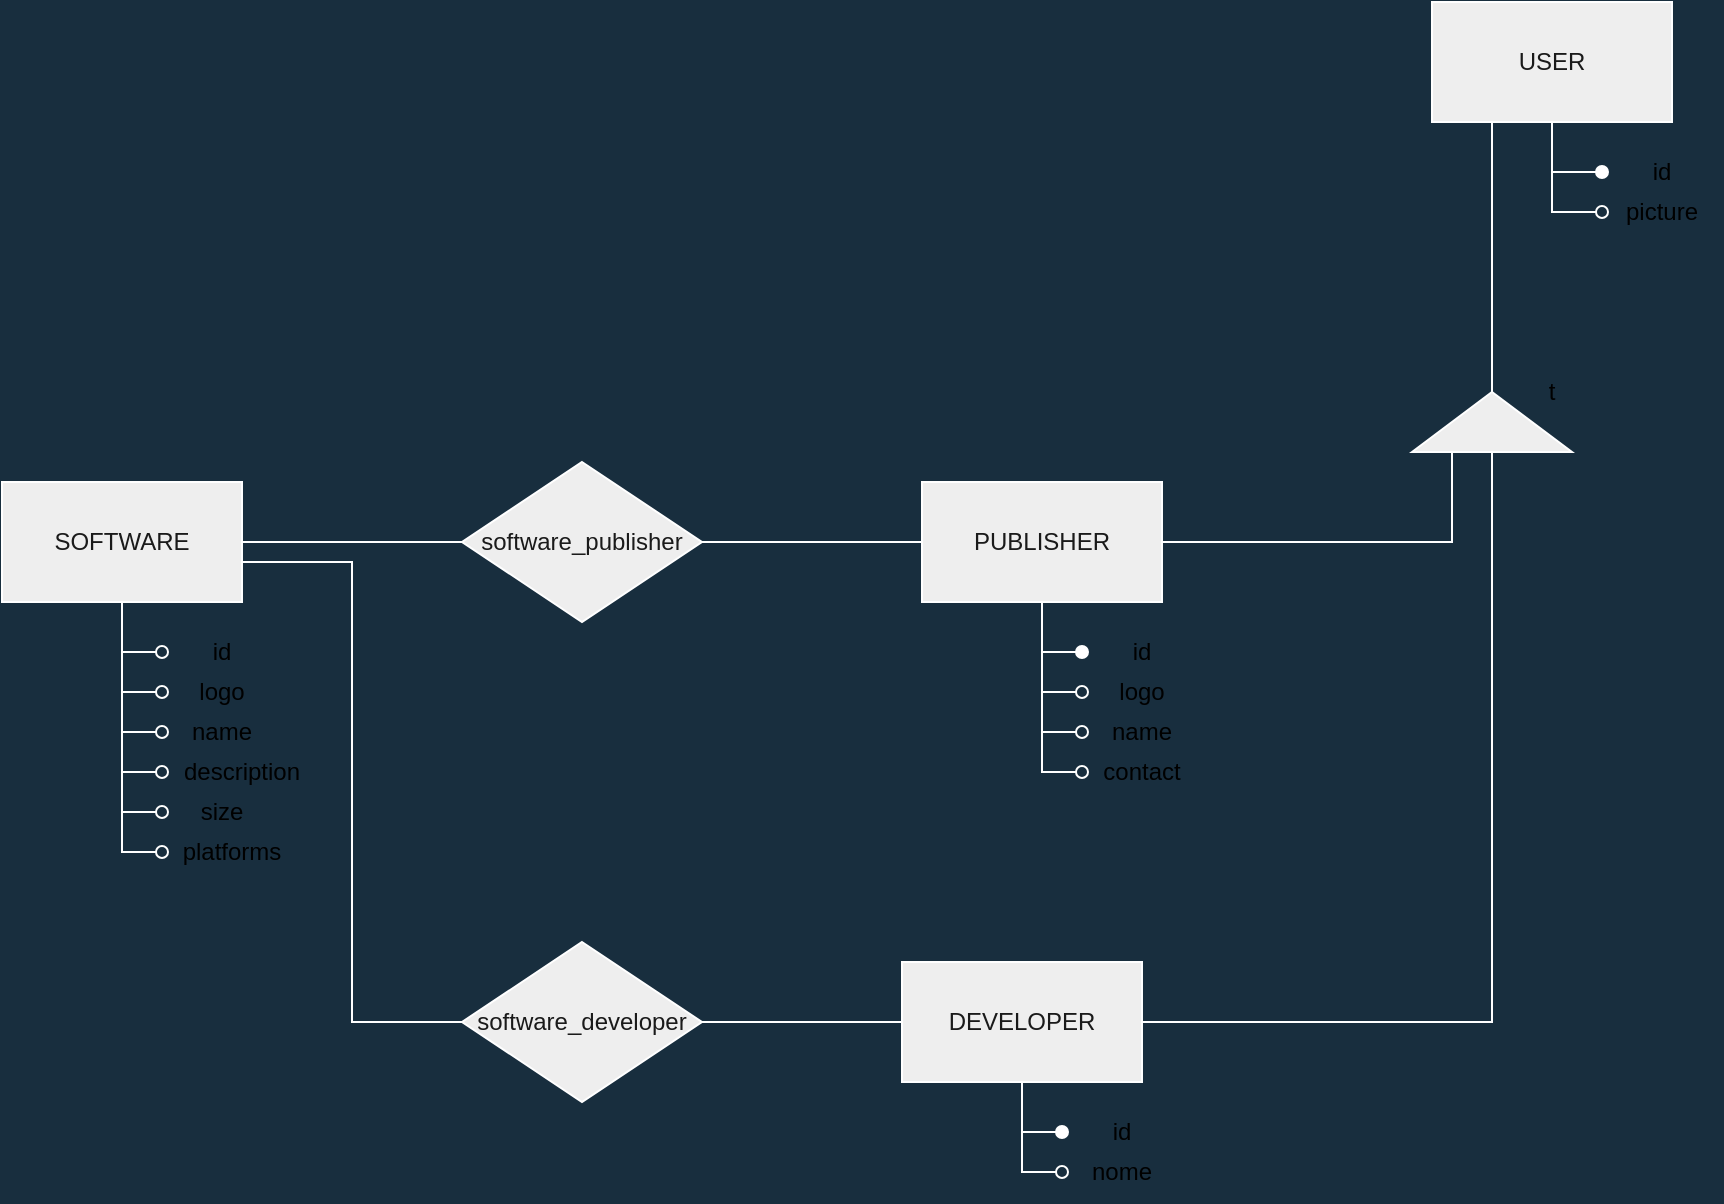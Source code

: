<mxfile version="17.2.4" type="device"><diagram id="SsctZVR5xEuvwzPg--42" name="der"><mxGraphModel dx="1185" dy="754" grid="1" gridSize="10" guides="1" tooltips="1" connect="1" arrows="1" fold="1" page="0" pageScale="1" pageWidth="1100" pageHeight="850" background="#182E3E" math="0" shadow="0"><root><mxCell id="0"/><mxCell id="1" parent="0"/><mxCell id="NpDtV5McUB0VlU34Wl0O-11" style="edgeStyle=orthogonalEdgeStyle;rounded=0;sketch=0;orthogonalLoop=1;jettySize=auto;html=1;entryX=0;entryY=0.5;entryDx=0;entryDy=0;fontColor=#FFFFFF;strokeColor=#FFFFFF;endArrow=oval;endFill=0;" parent="1" source="NpDtV5McUB0VlU34Wl0O-1" target="NpDtV5McUB0VlU34Wl0O-3" edge="1"><mxGeometry relative="1" as="geometry"/></mxCell><mxCell id="NpDtV5McUB0VlU34Wl0O-12" style="edgeStyle=orthogonalEdgeStyle;rounded=0;sketch=0;orthogonalLoop=1;jettySize=auto;html=1;entryX=0;entryY=0.5;entryDx=0;entryDy=0;fontColor=#FFFFFF;endArrow=oval;endFill=0;strokeColor=#FFFFFF;" parent="1" source="NpDtV5McUB0VlU34Wl0O-1" target="NpDtV5McUB0VlU34Wl0O-6" edge="1"><mxGeometry relative="1" as="geometry"/></mxCell><mxCell id="NpDtV5McUB0VlU34Wl0O-14" style="edgeStyle=orthogonalEdgeStyle;rounded=0;sketch=0;orthogonalLoop=1;jettySize=auto;html=1;entryX=0;entryY=0.5;entryDx=0;entryDy=0;fontColor=#FFFFFF;endArrow=oval;endFill=0;strokeColor=#FFFFFF;" parent="1" source="NpDtV5McUB0VlU34Wl0O-1" target="NpDtV5McUB0VlU34Wl0O-8" edge="1"><mxGeometry relative="1" as="geometry"/></mxCell><mxCell id="NpDtV5McUB0VlU34Wl0O-15" style="edgeStyle=orthogonalEdgeStyle;rounded=0;sketch=0;orthogonalLoop=1;jettySize=auto;html=1;entryX=0;entryY=0.5;entryDx=0;entryDy=0;fontColor=#FFFFFF;endArrow=oval;endFill=0;strokeColor=#FFFFFF;" parent="1" source="NpDtV5McUB0VlU34Wl0O-1" target="NpDtV5McUB0VlU34Wl0O-10" edge="1"><mxGeometry relative="1" as="geometry"/></mxCell><mxCell id="NpDtV5McUB0VlU34Wl0O-18" style="edgeStyle=orthogonalEdgeStyle;rounded=0;sketch=0;orthogonalLoop=1;jettySize=auto;html=1;entryX=0;entryY=0.5;entryDx=0;entryDy=0;fontColor=#FFFFFF;endArrow=none;endFill=0;strokeColor=#FFFFFF;" parent="1" source="NpDtV5McUB0VlU34Wl0O-1" target="NpDtV5McUB0VlU34Wl0O-17" edge="1"><mxGeometry relative="1" as="geometry"/></mxCell><mxCell id="NpDtV5McUB0VlU34Wl0O-25" style="edgeStyle=orthogonalEdgeStyle;rounded=0;sketch=0;orthogonalLoop=1;jettySize=auto;html=1;entryX=0;entryY=0.5;entryDx=0;entryDy=0;fontColor=#FFFFFF;endArrow=oval;endFill=0;strokeColor=#FFFFFF;" parent="1" source="NpDtV5McUB0VlU34Wl0O-1" target="NpDtV5McUB0VlU34Wl0O-24" edge="1"><mxGeometry relative="1" as="geometry"/></mxCell><mxCell id="NpDtV5McUB0VlU34Wl0O-33" style="edgeStyle=orthogonalEdgeStyle;rounded=0;sketch=0;orthogonalLoop=1;jettySize=auto;html=1;entryX=0;entryY=0.5;entryDx=0;entryDy=0;fontColor=#FFFFFF;endArrow=oval;endFill=0;strokeColor=#FFFFFF;" parent="1" source="NpDtV5McUB0VlU34Wl0O-1" target="NpDtV5McUB0VlU34Wl0O-32" edge="1"><mxGeometry relative="1" as="geometry"/></mxCell><mxCell id="NpDtV5McUB0VlU34Wl0O-40" style="edgeStyle=orthogonalEdgeStyle;rounded=0;sketch=0;orthogonalLoop=1;jettySize=auto;html=1;entryX=0;entryY=0.5;entryDx=0;entryDy=0;fontColor=#FFFFFF;endArrow=none;endFill=0;strokeColor=#FFFFFF;" parent="1" source="NpDtV5McUB0VlU34Wl0O-1" target="NpDtV5McUB0VlU34Wl0O-39" edge="1"><mxGeometry relative="1" as="geometry"><Array as="points"><mxPoint x="455" y="310"/><mxPoint x="455" y="540"/></Array></mxGeometry></mxCell><mxCell id="NpDtV5McUB0VlU34Wl0O-1" value="SOFTWARE" style="rounded=0;whiteSpace=wrap;html=1;fillColor=#EEEEEE;strokeColor=#FFFFFF;fontColor=#1A1A1A;" parent="1" vertex="1"><mxGeometry x="280" y="270" width="120" height="60" as="geometry"/></mxCell><mxCell id="NpDtV5McUB0VlU34Wl0O-3" value="name" style="text;html=1;align=center;verticalAlign=middle;whiteSpace=wrap;rounded=0;sketch=0;" parent="1" vertex="1"><mxGeometry x="360" y="380" width="60" height="30" as="geometry"/></mxCell><mxCell id="NpDtV5McUB0VlU34Wl0O-23" style="edgeStyle=orthogonalEdgeStyle;rounded=0;sketch=0;orthogonalLoop=1;jettySize=auto;html=1;entryX=0;entryY=0.5;entryDx=0;entryDy=0;fontColor=#FFFFFF;endArrow=oval;endFill=1;strokeColor=#FFFFFF;" parent="1" source="NpDtV5McUB0VlU34Wl0O-4" target="NpDtV5McUB0VlU34Wl0O-22" edge="1"><mxGeometry relative="1" as="geometry"/></mxCell><mxCell id="NpDtV5McUB0VlU34Wl0O-28" style="edgeStyle=orthogonalEdgeStyle;rounded=0;sketch=0;orthogonalLoop=1;jettySize=auto;html=1;entryX=0;entryY=0.5;entryDx=0;entryDy=0;fontColor=#FFFFFF;endArrow=oval;endFill=0;strokeColor=#FFFFFF;" parent="1" source="NpDtV5McUB0VlU34Wl0O-4" target="NpDtV5McUB0VlU34Wl0O-26" edge="1"><mxGeometry relative="1" as="geometry"/></mxCell><mxCell id="NpDtV5McUB0VlU34Wl0O-30" style="edgeStyle=orthogonalEdgeStyle;rounded=0;sketch=0;orthogonalLoop=1;jettySize=auto;html=1;entryX=0;entryY=0.5;entryDx=0;entryDy=0;fontColor=#FFFFFF;endArrow=oval;endFill=0;strokeColor=#FFFFFF;" parent="1" source="NpDtV5McUB0VlU34Wl0O-4" target="NpDtV5McUB0VlU34Wl0O-29" edge="1"><mxGeometry relative="1" as="geometry"/></mxCell><mxCell id="NpDtV5McUB0VlU34Wl0O-35" style="edgeStyle=orthogonalEdgeStyle;rounded=0;sketch=0;orthogonalLoop=1;jettySize=auto;html=1;entryX=0;entryY=0.5;entryDx=0;entryDy=0;fontColor=#FFFFFF;endArrow=oval;endFill=0;strokeColor=#FFFFFF;" parent="1" source="NpDtV5McUB0VlU34Wl0O-4" target="NpDtV5McUB0VlU34Wl0O-34" edge="1"><mxGeometry relative="1" as="geometry"/></mxCell><mxCell id="NpDtV5McUB0VlU34Wl0O-56" style="edgeStyle=orthogonalEdgeStyle;rounded=0;sketch=0;orthogonalLoop=1;jettySize=auto;html=1;entryX=0;entryY=0.25;entryDx=0;entryDy=0;fontColor=#FFFFFF;endArrow=none;endFill=0;strokeColor=#FFFFFF;" parent="1" source="NpDtV5McUB0VlU34Wl0O-4" target="NpDtV5McUB0VlU34Wl0O-47" edge="1"><mxGeometry relative="1" as="geometry"/></mxCell><mxCell id="NpDtV5McUB0VlU34Wl0O-4" value="PUBLISHER" style="whiteSpace=wrap;html=1;rounded=0;sketch=0;fontColor=#1A1A1A;strokeColor=#FFFFFF;fillColor=#EEEEEE;" parent="1" vertex="1"><mxGeometry x="740" y="270" width="120" height="60" as="geometry"/></mxCell><mxCell id="NpDtV5McUB0VlU34Wl0O-6" value="description" style="text;html=1;align=center;verticalAlign=middle;whiteSpace=wrap;rounded=0;sketch=0;" parent="1" vertex="1"><mxGeometry x="360" y="400" width="80" height="30" as="geometry"/></mxCell><mxCell id="NpDtV5McUB0VlU34Wl0O-8" value="size" style="text;html=1;align=center;verticalAlign=middle;whiteSpace=wrap;rounded=0;sketch=0;" parent="1" vertex="1"><mxGeometry x="360" y="420" width="60" height="30" as="geometry"/></mxCell><mxCell id="NpDtV5McUB0VlU34Wl0O-10" value="platforms" style="text;html=1;align=center;verticalAlign=middle;whiteSpace=wrap;rounded=0;sketch=0;" parent="1" vertex="1"><mxGeometry x="360" y="440" width="70" height="30" as="geometry"/></mxCell><mxCell id="NpDtV5McUB0VlU34Wl0O-19" style="edgeStyle=orthogonalEdgeStyle;rounded=0;sketch=0;orthogonalLoop=1;jettySize=auto;html=1;entryX=0;entryY=0.5;entryDx=0;entryDy=0;fontColor=#FFFFFF;endArrow=none;endFill=0;strokeColor=#FFFFFF;" parent="1" source="NpDtV5McUB0VlU34Wl0O-17" target="NpDtV5McUB0VlU34Wl0O-4" edge="1"><mxGeometry relative="1" as="geometry"/></mxCell><mxCell id="NpDtV5McUB0VlU34Wl0O-17" value="software_publisher" style="rhombus;whiteSpace=wrap;html=1;rounded=0;sketch=0;fontColor=#1A1A1A;strokeColor=#FFFFFF;fillColor=#EEEEEE;" parent="1" vertex="1"><mxGeometry x="510" y="260" width="120" height="80" as="geometry"/></mxCell><mxCell id="NpDtV5McUB0VlU34Wl0O-22" value="id" style="text;html=1;align=center;verticalAlign=middle;whiteSpace=wrap;rounded=0;sketch=0;" parent="1" vertex="1"><mxGeometry x="820" y="340" width="60" height="30" as="geometry"/></mxCell><mxCell id="NpDtV5McUB0VlU34Wl0O-24" value="id" style="text;html=1;align=center;verticalAlign=middle;whiteSpace=wrap;rounded=0;sketch=0;" parent="1" vertex="1"><mxGeometry x="360" y="340" width="60" height="30" as="geometry"/></mxCell><mxCell id="NpDtV5McUB0VlU34Wl0O-26" value="name" style="text;html=1;align=center;verticalAlign=middle;whiteSpace=wrap;rounded=0;sketch=0;" parent="1" vertex="1"><mxGeometry x="820" y="380" width="60" height="30" as="geometry"/></mxCell><mxCell id="NpDtV5McUB0VlU34Wl0O-29" value="contact" style="text;html=1;align=center;verticalAlign=middle;whiteSpace=wrap;rounded=0;sketch=0;" parent="1" vertex="1"><mxGeometry x="820" y="400" width="60" height="30" as="geometry"/></mxCell><mxCell id="NpDtV5McUB0VlU34Wl0O-32" value="logo" style="text;html=1;align=center;verticalAlign=middle;whiteSpace=wrap;rounded=0;sketch=0;" parent="1" vertex="1"><mxGeometry x="360" y="360" width="60" height="30" as="geometry"/></mxCell><mxCell id="NpDtV5McUB0VlU34Wl0O-34" value="logo" style="text;html=1;align=center;verticalAlign=middle;whiteSpace=wrap;rounded=0;sketch=0;" parent="1" vertex="1"><mxGeometry x="820" y="360" width="60" height="30" as="geometry"/></mxCell><mxCell id="NpDtV5McUB0VlU34Wl0O-43" style="edgeStyle=orthogonalEdgeStyle;rounded=0;sketch=0;orthogonalLoop=1;jettySize=auto;html=1;entryX=0;entryY=0.5;entryDx=0;entryDy=0;fontColor=#FFFFFF;endArrow=oval;endFill=1;strokeColor=#FFFFFF;" parent="1" source="NpDtV5McUB0VlU34Wl0O-36" target="NpDtV5McUB0VlU34Wl0O-42" edge="1"><mxGeometry relative="1" as="geometry"/></mxCell><mxCell id="NpDtV5McUB0VlU34Wl0O-45" style="edgeStyle=orthogonalEdgeStyle;rounded=0;sketch=0;orthogonalLoop=1;jettySize=auto;html=1;entryX=0;entryY=0.5;entryDx=0;entryDy=0;fontColor=#FFFFFF;endArrow=oval;endFill=0;strokeColor=#FFFFFF;" parent="1" source="NpDtV5McUB0VlU34Wl0O-36" target="NpDtV5McUB0VlU34Wl0O-44" edge="1"><mxGeometry relative="1" as="geometry"/></mxCell><mxCell id="NpDtV5McUB0VlU34Wl0O-57" style="edgeStyle=orthogonalEdgeStyle;rounded=0;sketch=0;orthogonalLoop=1;jettySize=auto;html=1;entryX=0;entryY=0.5;entryDx=0;entryDy=0;fontColor=#FFFFFF;endArrow=none;endFill=0;strokeColor=#FFFFFF;" parent="1" source="NpDtV5McUB0VlU34Wl0O-36" target="NpDtV5McUB0VlU34Wl0O-47" edge="1"><mxGeometry relative="1" as="geometry"/></mxCell><mxCell id="NpDtV5McUB0VlU34Wl0O-36" value="DEVELOPER" style="whiteSpace=wrap;html=1;rounded=0;sketch=0;fontColor=#1A1A1A;strokeColor=#FFFFFF;fillColor=#EEEEEE;" parent="1" vertex="1"><mxGeometry x="730" y="510" width="120" height="60" as="geometry"/></mxCell><mxCell id="NpDtV5McUB0VlU34Wl0O-61" style="edgeStyle=orthogonalEdgeStyle;rounded=0;sketch=0;orthogonalLoop=1;jettySize=auto;html=1;entryX=0;entryY=0.5;entryDx=0;entryDy=0;fontColor=#FFFFFF;endArrow=oval;endFill=1;strokeColor=#FFFFFF;" parent="1" source="NpDtV5McUB0VlU34Wl0O-37" target="NpDtV5McUB0VlU34Wl0O-60" edge="1"><mxGeometry relative="1" as="geometry"/></mxCell><mxCell id="NpDtV5McUB0VlU34Wl0O-64" style="edgeStyle=orthogonalEdgeStyle;rounded=0;sketch=0;orthogonalLoop=1;jettySize=auto;html=1;entryX=0;entryY=0.5;entryDx=0;entryDy=0;fontColor=#FFFFFF;endArrow=oval;endFill=0;strokeColor=#FFFFFF;" parent="1" source="NpDtV5McUB0VlU34Wl0O-37" target="NpDtV5McUB0VlU34Wl0O-63" edge="1"><mxGeometry relative="1" as="geometry"/></mxCell><mxCell id="NpDtV5McUB0VlU34Wl0O-37" value="USER" style="whiteSpace=wrap;html=1;rounded=0;sketch=0;fontColor=#1A1A1A;strokeColor=#FFFFFF;fillColor=#EEEEEE;" parent="1" vertex="1"><mxGeometry x="995" y="30" width="120" height="60" as="geometry"/></mxCell><mxCell id="NpDtV5McUB0VlU34Wl0O-41" style="edgeStyle=orthogonalEdgeStyle;rounded=0;sketch=0;orthogonalLoop=1;jettySize=auto;html=1;fontColor=#FFFFFF;endArrow=none;endFill=0;strokeColor=#FFFFFF;" parent="1" source="NpDtV5McUB0VlU34Wl0O-39" target="NpDtV5McUB0VlU34Wl0O-36" edge="1"><mxGeometry relative="1" as="geometry"/></mxCell><mxCell id="NpDtV5McUB0VlU34Wl0O-39" value="software_developer" style="rhombus;whiteSpace=wrap;html=1;rounded=0;sketch=0;fontColor=#1A1A1A;strokeColor=#FFFFFF;fillColor=#EEEEEE;" parent="1" vertex="1"><mxGeometry x="510" y="500" width="120" height="80" as="geometry"/></mxCell><mxCell id="NpDtV5McUB0VlU34Wl0O-42" value="id" style="text;html=1;align=center;verticalAlign=middle;whiteSpace=wrap;rounded=0;sketch=0;" parent="1" vertex="1"><mxGeometry x="810" y="580" width="60" height="30" as="geometry"/></mxCell><mxCell id="NpDtV5McUB0VlU34Wl0O-44" value="nome" style="text;html=1;align=center;verticalAlign=middle;whiteSpace=wrap;rounded=0;sketch=0;" parent="1" vertex="1"><mxGeometry x="810" y="600" width="60" height="30" as="geometry"/></mxCell><mxCell id="NpDtV5McUB0VlU34Wl0O-62" style="edgeStyle=orthogonalEdgeStyle;rounded=0;sketch=0;orthogonalLoop=1;jettySize=auto;html=1;entryX=0.25;entryY=1;entryDx=0;entryDy=0;fontColor=#FFFFFF;endArrow=none;endFill=0;strokeColor=#FFFFFF;" parent="1" source="NpDtV5McUB0VlU34Wl0O-47" target="NpDtV5McUB0VlU34Wl0O-37" edge="1"><mxGeometry relative="1" as="geometry"/></mxCell><mxCell id="NpDtV5McUB0VlU34Wl0O-47" value="" style="triangle;whiteSpace=wrap;html=1;rounded=0;sketch=0;fontColor=#1A1A1A;strokeColor=#FFFFFF;fillColor=#EEEEEE;rotation=-90;" parent="1" vertex="1"><mxGeometry x="1010" y="200" width="30" height="80" as="geometry"/></mxCell><mxCell id="NpDtV5McUB0VlU34Wl0O-59" value="t" style="text;html=1;align=center;verticalAlign=middle;whiteSpace=wrap;rounded=0;sketch=0;" parent="1" vertex="1"><mxGeometry x="1025" y="210" width="60" height="30" as="geometry"/></mxCell><mxCell id="NpDtV5McUB0VlU34Wl0O-60" value="id" style="text;html=1;align=center;verticalAlign=middle;whiteSpace=wrap;rounded=0;sketch=0;" parent="1" vertex="1"><mxGeometry x="1080" y="100" width="60" height="30" as="geometry"/></mxCell><mxCell id="NpDtV5McUB0VlU34Wl0O-63" value="picture" style="text;html=1;align=center;verticalAlign=middle;whiteSpace=wrap;rounded=0;sketch=0;" parent="1" vertex="1"><mxGeometry x="1080" y="120" width="60" height="30" as="geometry"/></mxCell></root></mxGraphModel></diagram></mxfile>